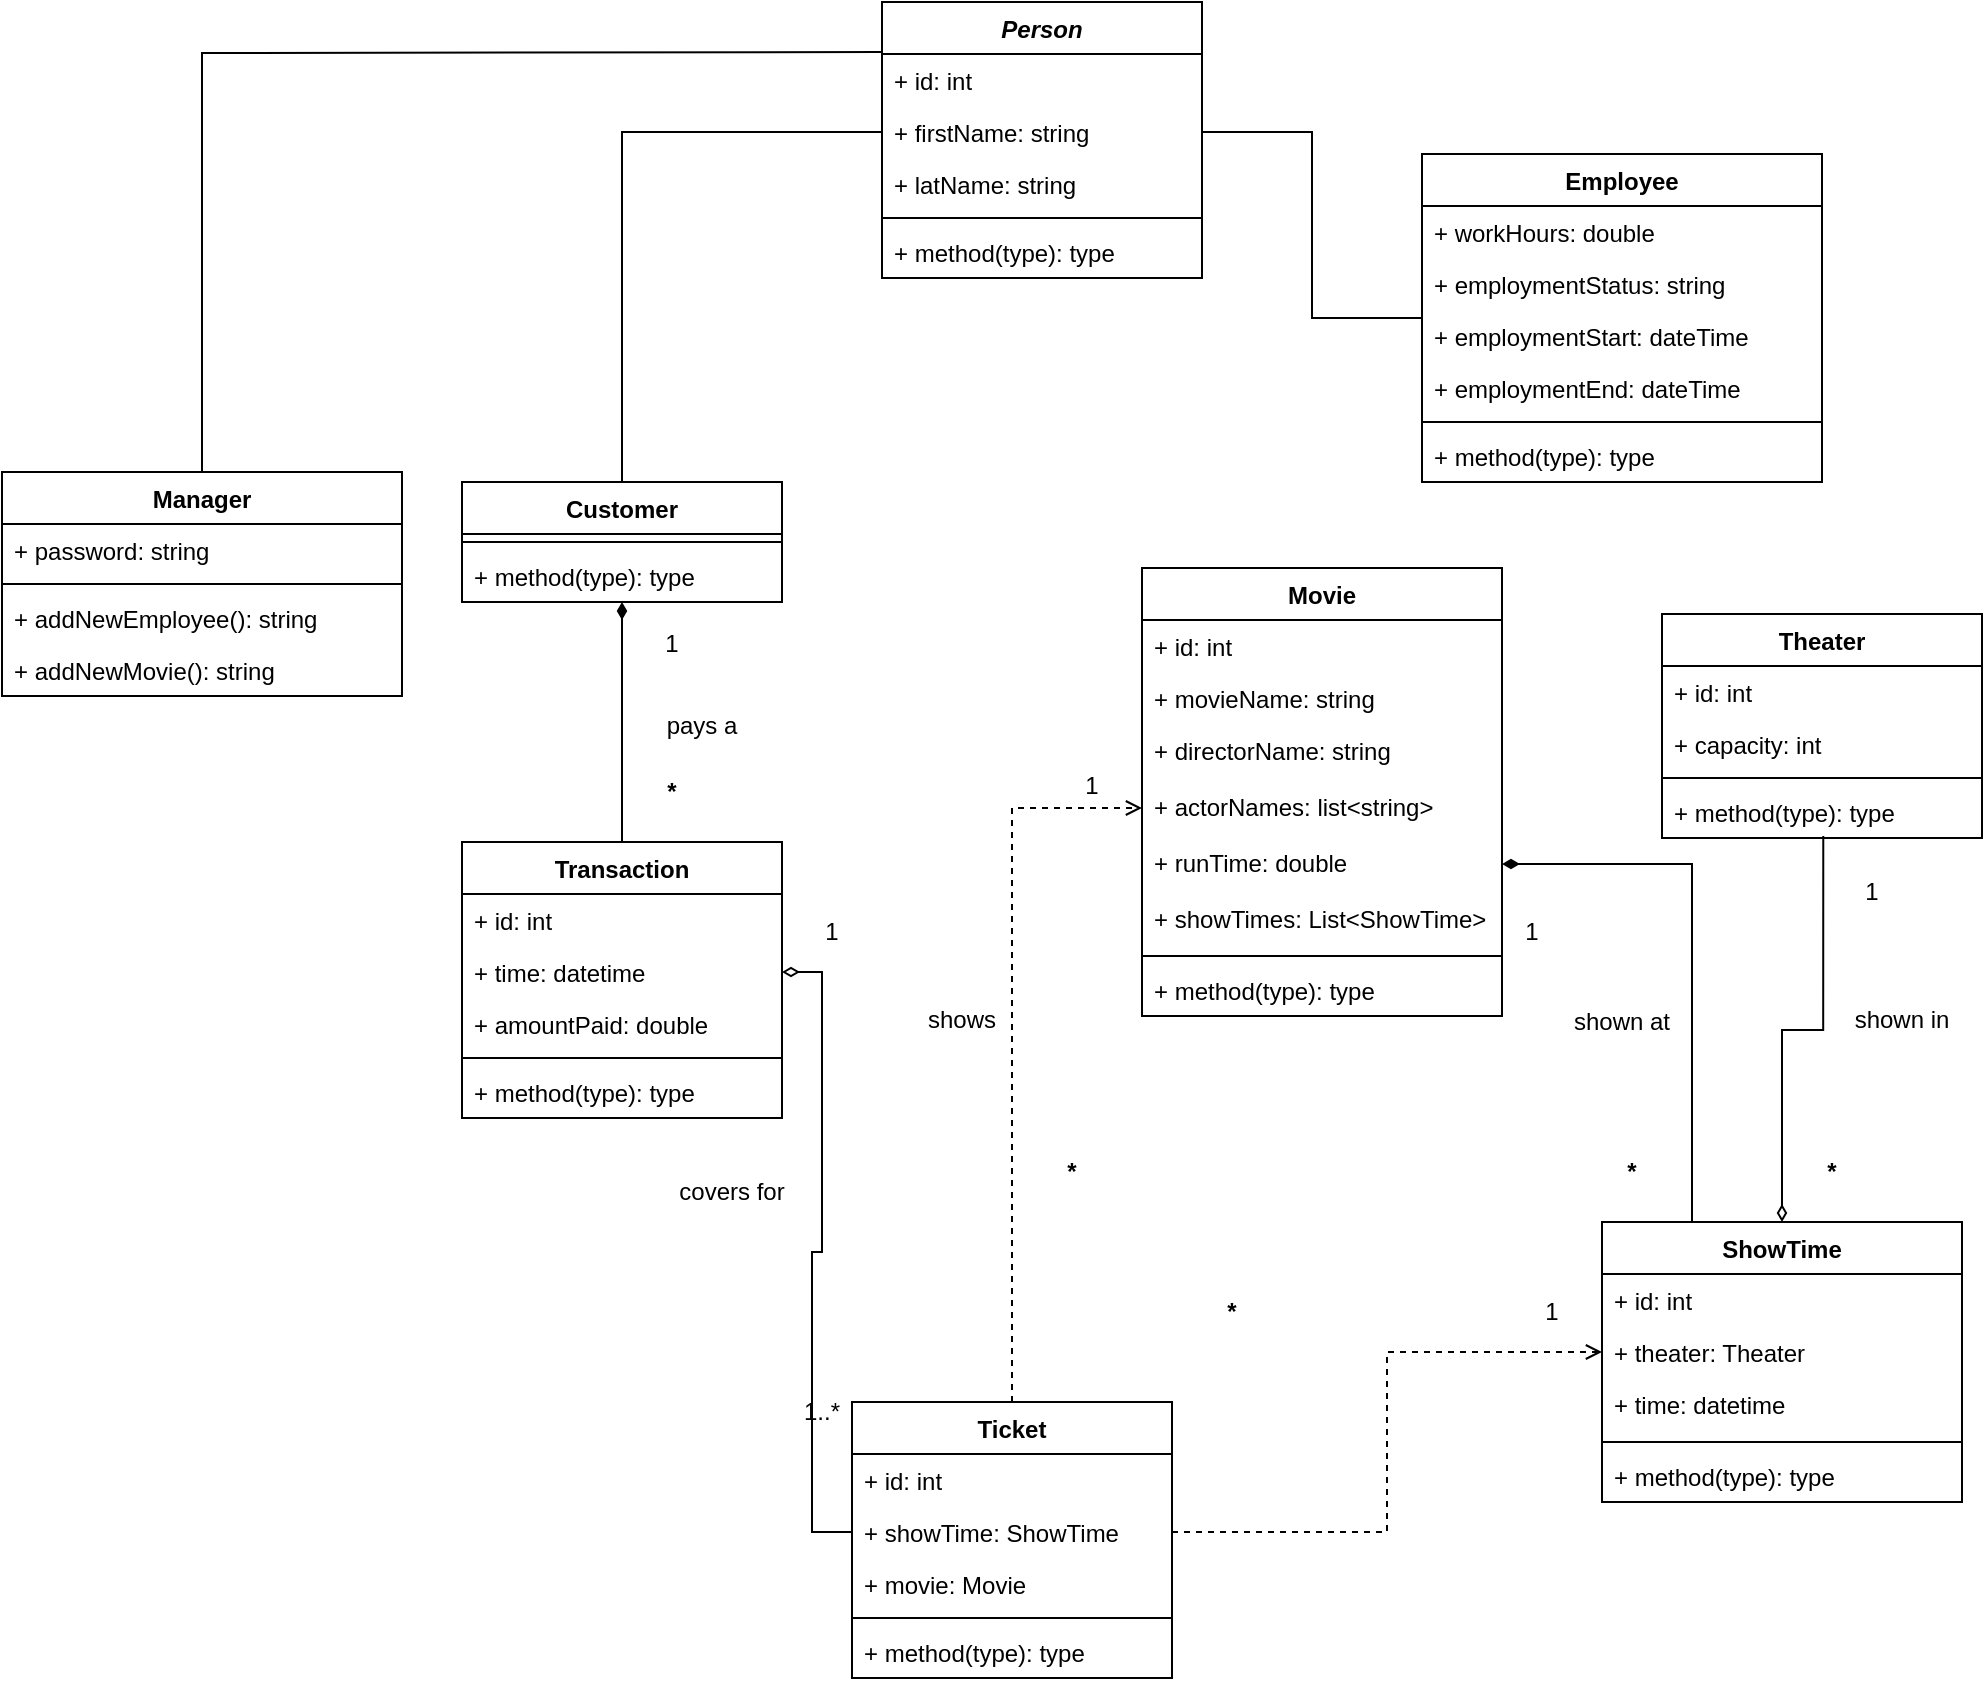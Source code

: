 <mxfile version="16.6.6" type="google"><diagram id="R7lKCc-Q6GCHVgApz4G2" name="Page-1"><mxGraphModel dx="1888" dy="556" grid="1" gridSize="10" guides="1" tooltips="1" connect="1" arrows="1" fold="1" page="1" pageScale="1" pageWidth="850" pageHeight="1100" math="0" shadow="0"><root><mxCell id="0"/><mxCell id="1" parent="0"/><mxCell id="YK9IOZFiA6nCh0Zw0BTn-2" value="Person" style="swimlane;fontStyle=3;align=center;verticalAlign=top;childLayout=stackLayout;horizontal=1;startSize=26;horizontalStack=0;resizeParent=1;resizeParentMax=0;resizeLast=0;collapsible=1;marginBottom=0;" parent="1" vertex="1"><mxGeometry x="260" y="40" width="160" height="138" as="geometry"/></mxCell><mxCell id="YK9IOZFiA6nCh0Zw0BTn-64" value="+ id: int" style="text;strokeColor=none;fillColor=none;align=left;verticalAlign=top;spacingLeft=4;spacingRight=4;overflow=hidden;rotatable=0;points=[[0,0.5],[1,0.5]];portConstraint=eastwest;" parent="YK9IOZFiA6nCh0Zw0BTn-2" vertex="1"><mxGeometry y="26" width="160" height="26" as="geometry"/></mxCell><mxCell id="YK9IOZFiA6nCh0Zw0BTn-3" value="+ firstName: string" style="text;strokeColor=none;fillColor=none;align=left;verticalAlign=top;spacingLeft=4;spacingRight=4;overflow=hidden;rotatable=0;points=[[0,0.5],[1,0.5]];portConstraint=eastwest;" parent="YK9IOZFiA6nCh0Zw0BTn-2" vertex="1"><mxGeometry y="52" width="160" height="26" as="geometry"/></mxCell><mxCell id="YK9IOZFiA6nCh0Zw0BTn-6" value="+ latName: string" style="text;strokeColor=none;fillColor=none;align=left;verticalAlign=top;spacingLeft=4;spacingRight=4;overflow=hidden;rotatable=0;points=[[0,0.5],[1,0.5]];portConstraint=eastwest;" parent="YK9IOZFiA6nCh0Zw0BTn-2" vertex="1"><mxGeometry y="78" width="160" height="26" as="geometry"/></mxCell><mxCell id="YK9IOZFiA6nCh0Zw0BTn-4" value="" style="line;strokeWidth=1;fillColor=none;align=left;verticalAlign=middle;spacingTop=-1;spacingLeft=3;spacingRight=3;rotatable=0;labelPosition=right;points=[];portConstraint=eastwest;" parent="YK9IOZFiA6nCh0Zw0BTn-2" vertex="1"><mxGeometry y="104" width="160" height="8" as="geometry"/></mxCell><mxCell id="YK9IOZFiA6nCh0Zw0BTn-5" value="+ method(type): type" style="text;strokeColor=none;fillColor=none;align=left;verticalAlign=top;spacingLeft=4;spacingRight=4;overflow=hidden;rotatable=0;points=[[0,0.5],[1,0.5]];portConstraint=eastwest;" parent="YK9IOZFiA6nCh0Zw0BTn-2" vertex="1"><mxGeometry y="112" width="160" height="26" as="geometry"/></mxCell><mxCell id="YK9IOZFiA6nCh0Zw0BTn-7" value="Customer" style="swimlane;fontStyle=1;align=center;verticalAlign=top;childLayout=stackLayout;horizontal=1;startSize=26;horizontalStack=0;resizeParent=1;resizeParentMax=0;resizeLast=0;collapsible=1;marginBottom=0;" parent="1" vertex="1"><mxGeometry x="50" y="280" width="160" height="60" as="geometry"/></mxCell><mxCell id="YK9IOZFiA6nCh0Zw0BTn-10" value="" style="line;strokeWidth=1;fillColor=none;align=left;verticalAlign=middle;spacingTop=-1;spacingLeft=3;spacingRight=3;rotatable=0;labelPosition=right;points=[];portConstraint=eastwest;" parent="YK9IOZFiA6nCh0Zw0BTn-7" vertex="1"><mxGeometry y="26" width="160" height="8" as="geometry"/></mxCell><mxCell id="YK9IOZFiA6nCh0Zw0BTn-11" value="+ method(type): type" style="text;strokeColor=none;fillColor=none;align=left;verticalAlign=top;spacingLeft=4;spacingRight=4;overflow=hidden;rotatable=0;points=[[0,0.5],[1,0.5]];portConstraint=eastwest;" parent="YK9IOZFiA6nCh0Zw0BTn-7" vertex="1"><mxGeometry y="34" width="160" height="26" as="geometry"/></mxCell><mxCell id="YK9IOZFiA6nCh0Zw0BTn-12" value="Theater" style="swimlane;fontStyle=1;align=center;verticalAlign=top;childLayout=stackLayout;horizontal=1;startSize=26;horizontalStack=0;resizeParent=1;resizeParentMax=0;resizeLast=0;collapsible=1;marginBottom=0;" parent="1" vertex="1"><mxGeometry x="650" y="346" width="160" height="112" as="geometry"/></mxCell><mxCell id="YK9IOZFiA6nCh0Zw0BTn-13" value="+ id: int" style="text;strokeColor=none;fillColor=none;align=left;verticalAlign=top;spacingLeft=4;spacingRight=4;overflow=hidden;rotatable=0;points=[[0,0.5],[1,0.5]];portConstraint=eastwest;" parent="YK9IOZFiA6nCh0Zw0BTn-12" vertex="1"><mxGeometry y="26" width="160" height="26" as="geometry"/></mxCell><mxCell id="YK9IOZFiA6nCh0Zw0BTn-63" value="+ capacity: int" style="text;strokeColor=none;fillColor=none;align=left;verticalAlign=top;spacingLeft=4;spacingRight=4;overflow=hidden;rotatable=0;points=[[0,0.5],[1,0.5]];portConstraint=eastwest;" parent="YK9IOZFiA6nCh0Zw0BTn-12" vertex="1"><mxGeometry y="52" width="160" height="26" as="geometry"/></mxCell><mxCell id="YK9IOZFiA6nCh0Zw0BTn-14" value="" style="line;strokeWidth=1;fillColor=none;align=left;verticalAlign=middle;spacingTop=-1;spacingLeft=3;spacingRight=3;rotatable=0;labelPosition=right;points=[];portConstraint=eastwest;" parent="YK9IOZFiA6nCh0Zw0BTn-12" vertex="1"><mxGeometry y="78" width="160" height="8" as="geometry"/></mxCell><mxCell id="YK9IOZFiA6nCh0Zw0BTn-15" value="+ method(type): type" style="text;strokeColor=none;fillColor=none;align=left;verticalAlign=top;spacingLeft=4;spacingRight=4;overflow=hidden;rotatable=0;points=[[0,0.5],[1,0.5]];portConstraint=eastwest;" parent="YK9IOZFiA6nCh0Zw0BTn-12" vertex="1"><mxGeometry y="86" width="160" height="26" as="geometry"/></mxCell><mxCell id="YK9IOZFiA6nCh0Zw0BTn-20" value="Ticket" style="swimlane;fontStyle=1;align=center;verticalAlign=top;childLayout=stackLayout;horizontal=1;startSize=26;horizontalStack=0;resizeParent=1;resizeParentMax=0;resizeLast=0;collapsible=1;marginBottom=0;" parent="1" vertex="1"><mxGeometry x="245" y="740" width="160" height="138" as="geometry"><mxRectangle x="250" y="650" width="70" height="26" as="alternateBounds"/></mxGeometry></mxCell><mxCell id="YK9IOZFiA6nCh0Zw0BTn-59" value="+ id: int" style="text;strokeColor=none;fillColor=none;align=left;verticalAlign=top;spacingLeft=4;spacingRight=4;overflow=hidden;rotatable=0;points=[[0,0.5],[1,0.5]];portConstraint=eastwest;" parent="YK9IOZFiA6nCh0Zw0BTn-20" vertex="1"><mxGeometry y="26" width="160" height="26" as="geometry"/></mxCell><mxCell id="YK9IOZFiA6nCh0Zw0BTn-21" value="+ showTime: ShowTime" style="text;strokeColor=none;fillColor=none;align=left;verticalAlign=top;spacingLeft=4;spacingRight=4;overflow=hidden;rotatable=0;points=[[0,0.5],[1,0.5]];portConstraint=eastwest;" parent="YK9IOZFiA6nCh0Zw0BTn-20" vertex="1"><mxGeometry y="52" width="160" height="26" as="geometry"/></mxCell><mxCell id="YK9IOZFiA6nCh0Zw0BTn-61" value="+ movie: Movie" style="text;strokeColor=none;fillColor=none;align=left;verticalAlign=top;spacingLeft=4;spacingRight=4;overflow=hidden;rotatable=0;points=[[0,0.5],[1,0.5]];portConstraint=eastwest;" parent="YK9IOZFiA6nCh0Zw0BTn-20" vertex="1"><mxGeometry y="78" width="160" height="26" as="geometry"/></mxCell><mxCell id="YK9IOZFiA6nCh0Zw0BTn-22" value="" style="line;strokeWidth=1;fillColor=none;align=left;verticalAlign=middle;spacingTop=-1;spacingLeft=3;spacingRight=3;rotatable=0;labelPosition=right;points=[];portConstraint=eastwest;" parent="YK9IOZFiA6nCh0Zw0BTn-20" vertex="1"><mxGeometry y="104" width="160" height="8" as="geometry"/></mxCell><mxCell id="YK9IOZFiA6nCh0Zw0BTn-23" value="+ method(type): type" style="text;strokeColor=none;fillColor=none;align=left;verticalAlign=top;spacingLeft=4;spacingRight=4;overflow=hidden;rotatable=0;points=[[0,0.5],[1,0.5]];portConstraint=eastwest;" parent="YK9IOZFiA6nCh0Zw0BTn-20" vertex="1"><mxGeometry y="112" width="160" height="26" as="geometry"/></mxCell><mxCell id="YK9IOZFiA6nCh0Zw0BTn-24" value="Movie" style="swimlane;fontStyle=1;align=center;verticalAlign=top;childLayout=stackLayout;horizontal=1;startSize=26;horizontalStack=0;resizeParent=1;resizeParentMax=0;resizeLast=0;collapsible=1;marginBottom=0;" parent="1" vertex="1"><mxGeometry x="390" y="323" width="180" height="224" as="geometry"/></mxCell><mxCell id="YK9IOZFiA6nCh0Zw0BTn-56" value="+ id: int" style="text;strokeColor=none;fillColor=none;align=left;verticalAlign=top;spacingLeft=4;spacingRight=4;overflow=hidden;rotatable=0;points=[[0,0.5],[1,0.5]];portConstraint=eastwest;" parent="YK9IOZFiA6nCh0Zw0BTn-24" vertex="1"><mxGeometry y="26" width="180" height="26" as="geometry"/></mxCell><mxCell id="YK9IOZFiA6nCh0Zw0BTn-25" value="+ movieName: string" style="text;strokeColor=none;fillColor=none;align=left;verticalAlign=top;spacingLeft=4;spacingRight=4;overflow=hidden;rotatable=0;points=[[0,0.5],[1,0.5]];portConstraint=eastwest;" parent="YK9IOZFiA6nCh0Zw0BTn-24" vertex="1"><mxGeometry y="52" width="180" height="26" as="geometry"/></mxCell><mxCell id="YK9IOZFiA6nCh0Zw0BTn-41" value="+ directorName: string" style="text;strokeColor=none;fillColor=none;align=left;verticalAlign=top;spacingLeft=4;spacingRight=4;overflow=hidden;rotatable=0;points=[[0,0.5],[1,0.5]];portConstraint=eastwest;" parent="YK9IOZFiA6nCh0Zw0BTn-24" vertex="1"><mxGeometry y="78" width="180" height="28" as="geometry"/></mxCell><mxCell id="YK9IOZFiA6nCh0Zw0BTn-42" value="+ actorNames: list&lt;string&gt;" style="text;strokeColor=none;fillColor=none;align=left;verticalAlign=top;spacingLeft=4;spacingRight=4;overflow=hidden;rotatable=0;points=[[0,0.5],[1,0.5]];portConstraint=eastwest;" parent="YK9IOZFiA6nCh0Zw0BTn-24" vertex="1"><mxGeometry y="106" width="180" height="28" as="geometry"/></mxCell><mxCell id="YK9IOZFiA6nCh0Zw0BTn-43" value="+ runTime: double" style="text;strokeColor=none;fillColor=none;align=left;verticalAlign=top;spacingLeft=4;spacingRight=4;overflow=hidden;rotatable=0;points=[[0,0.5],[1,0.5]];portConstraint=eastwest;" parent="YK9IOZFiA6nCh0Zw0BTn-24" vertex="1"><mxGeometry y="134" width="180" height="28" as="geometry"/></mxCell><mxCell id="YK9IOZFiA6nCh0Zw0BTn-44" value="+ showTimes: List&lt;ShowTime&gt;" style="text;strokeColor=none;fillColor=none;align=left;verticalAlign=top;spacingLeft=4;spacingRight=4;overflow=hidden;rotatable=0;points=[[0,0.5],[1,0.5]];portConstraint=eastwest;" parent="YK9IOZFiA6nCh0Zw0BTn-24" vertex="1"><mxGeometry y="162" width="180" height="28" as="geometry"/></mxCell><mxCell id="YK9IOZFiA6nCh0Zw0BTn-26" value="" style="line;strokeWidth=1;fillColor=none;align=left;verticalAlign=middle;spacingTop=-1;spacingLeft=3;spacingRight=3;rotatable=0;labelPosition=right;points=[];portConstraint=eastwest;" parent="YK9IOZFiA6nCh0Zw0BTn-24" vertex="1"><mxGeometry y="190" width="180" height="8" as="geometry"/></mxCell><mxCell id="YK9IOZFiA6nCh0Zw0BTn-27" value="+ method(type): type" style="text;strokeColor=none;fillColor=none;align=left;verticalAlign=top;spacingLeft=4;spacingRight=4;overflow=hidden;rotatable=0;points=[[0,0.5],[1,0.5]];portConstraint=eastwest;" parent="YK9IOZFiA6nCh0Zw0BTn-24" vertex="1"><mxGeometry y="198" width="180" height="26" as="geometry"/></mxCell><mxCell id="YK9IOZFiA6nCh0Zw0BTn-28" value="Transaction" style="swimlane;fontStyle=1;align=center;verticalAlign=top;childLayout=stackLayout;horizontal=1;startSize=26;horizontalStack=0;resizeParent=1;resizeParentMax=0;resizeLast=0;collapsible=1;marginBottom=0;" parent="1" vertex="1"><mxGeometry x="50" y="460" width="160" height="138" as="geometry"/></mxCell><mxCell id="YK9IOZFiA6nCh0Zw0BTn-54" value="+ id: int" style="text;strokeColor=none;fillColor=none;align=left;verticalAlign=top;spacingLeft=4;spacingRight=4;overflow=hidden;rotatable=0;points=[[0,0.5],[1,0.5]];portConstraint=eastwest;" parent="YK9IOZFiA6nCh0Zw0BTn-28" vertex="1"><mxGeometry y="26" width="160" height="26" as="geometry"/></mxCell><mxCell id="YK9IOZFiA6nCh0Zw0BTn-29" value="+ time: datetime" style="text;strokeColor=none;fillColor=none;align=left;verticalAlign=top;spacingLeft=4;spacingRight=4;overflow=hidden;rotatable=0;points=[[0,0.5],[1,0.5]];portConstraint=eastwest;" parent="YK9IOZFiA6nCh0Zw0BTn-28" vertex="1"><mxGeometry y="52" width="160" height="26" as="geometry"/></mxCell><mxCell id="YK9IOZFiA6nCh0Zw0BTn-40" value="+ amountPaid: double" style="text;strokeColor=none;fillColor=none;align=left;verticalAlign=top;spacingLeft=4;spacingRight=4;overflow=hidden;rotatable=0;points=[[0,0.5],[1,0.5]];portConstraint=eastwest;" parent="YK9IOZFiA6nCh0Zw0BTn-28" vertex="1"><mxGeometry y="78" width="160" height="26" as="geometry"/></mxCell><mxCell id="YK9IOZFiA6nCh0Zw0BTn-30" value="" style="line;strokeWidth=1;fillColor=none;align=left;verticalAlign=middle;spacingTop=-1;spacingLeft=3;spacingRight=3;rotatable=0;labelPosition=right;points=[];portConstraint=eastwest;" parent="YK9IOZFiA6nCh0Zw0BTn-28" vertex="1"><mxGeometry y="104" width="160" height="8" as="geometry"/></mxCell><mxCell id="YK9IOZFiA6nCh0Zw0BTn-31" value="+ method(type): type" style="text;strokeColor=none;fillColor=none;align=left;verticalAlign=top;spacingLeft=4;spacingRight=4;overflow=hidden;rotatable=0;points=[[0,0.5],[1,0.5]];portConstraint=eastwest;" parent="YK9IOZFiA6nCh0Zw0BTn-28" vertex="1"><mxGeometry y="112" width="160" height="26" as="geometry"/></mxCell><mxCell id="YK9IOZFiA6nCh0Zw0BTn-32" value="Employee" style="swimlane;fontStyle=1;align=center;verticalAlign=top;childLayout=stackLayout;horizontal=1;startSize=26;horizontalStack=0;resizeParent=1;resizeParentMax=0;resizeLast=0;collapsible=1;marginBottom=0;" parent="1" vertex="1"><mxGeometry x="530" y="116" width="200" height="164" as="geometry"/></mxCell><mxCell id="YK9IOZFiA6nCh0Zw0BTn-33" value="+ workHours: double" style="text;strokeColor=none;fillColor=none;align=left;verticalAlign=top;spacingLeft=4;spacingRight=4;overflow=hidden;rotatable=0;points=[[0,0.5],[1,0.5]];portConstraint=eastwest;" parent="YK9IOZFiA6nCh0Zw0BTn-32" vertex="1"><mxGeometry y="26" width="200" height="26" as="geometry"/></mxCell><mxCell id="YK9IOZFiA6nCh0Zw0BTn-53" value="+ employmentStatus: string" style="text;strokeColor=none;fillColor=none;align=left;verticalAlign=top;spacingLeft=4;spacingRight=4;overflow=hidden;rotatable=0;points=[[0,0.5],[1,0.5]];portConstraint=eastwest;" parent="YK9IOZFiA6nCh0Zw0BTn-32" vertex="1"><mxGeometry y="52" width="200" height="26" as="geometry"/></mxCell><mxCell id="YK9IOZFiA6nCh0Zw0BTn-65" value="+ employmentStart: dateTime" style="text;strokeColor=none;fillColor=none;align=left;verticalAlign=top;spacingLeft=4;spacingRight=4;overflow=hidden;rotatable=0;points=[[0,0.5],[1,0.5]];portConstraint=eastwest;" parent="YK9IOZFiA6nCh0Zw0BTn-32" vertex="1"><mxGeometry y="78" width="200" height="26" as="geometry"/></mxCell><mxCell id="YK9IOZFiA6nCh0Zw0BTn-66" value="+ employmentEnd: dateTime" style="text;strokeColor=none;fillColor=none;align=left;verticalAlign=top;spacingLeft=4;spacingRight=4;overflow=hidden;rotatable=0;points=[[0,0.5],[1,0.5]];portConstraint=eastwest;" parent="YK9IOZFiA6nCh0Zw0BTn-32" vertex="1"><mxGeometry y="104" width="200" height="26" as="geometry"/></mxCell><mxCell id="YK9IOZFiA6nCh0Zw0BTn-34" value="" style="line;strokeWidth=1;fillColor=none;align=left;verticalAlign=middle;spacingTop=-1;spacingLeft=3;spacingRight=3;rotatable=0;labelPosition=right;points=[];portConstraint=eastwest;" parent="YK9IOZFiA6nCh0Zw0BTn-32" vertex="1"><mxGeometry y="130" width="200" height="8" as="geometry"/></mxCell><mxCell id="YK9IOZFiA6nCh0Zw0BTn-35" value="+ method(type): type" style="text;strokeColor=none;fillColor=none;align=left;verticalAlign=top;spacingLeft=4;spacingRight=4;overflow=hidden;rotatable=0;points=[[0,0.5],[1,0.5]];portConstraint=eastwest;" parent="YK9IOZFiA6nCh0Zw0BTn-32" vertex="1"><mxGeometry y="138" width="200" height="26" as="geometry"/></mxCell><mxCell id="VKU58rCeivDx4ROwFBD7-10" style="edgeStyle=orthogonalEdgeStyle;rounded=0;orthogonalLoop=1;jettySize=auto;html=1;exitX=0.5;exitY=0;exitDx=0;exitDy=0;entryX=0.504;entryY=0.962;entryDx=0;entryDy=0;entryPerimeter=0;endArrow=none;endFill=0;startArrow=diamondThin;startFill=0;" parent="1" source="YK9IOZFiA6nCh0Zw0BTn-45" target="YK9IOZFiA6nCh0Zw0BTn-15" edge="1"><mxGeometry relative="1" as="geometry"/></mxCell><mxCell id="YK9IOZFiA6nCh0Zw0BTn-45" value="ShowTime" style="swimlane;fontStyle=1;align=center;verticalAlign=top;childLayout=stackLayout;horizontal=1;startSize=26;horizontalStack=0;resizeParent=1;resizeParentMax=0;resizeLast=0;collapsible=1;marginBottom=0;" parent="1" vertex="1"><mxGeometry x="620" y="650" width="180" height="140" as="geometry"/></mxCell><mxCell id="YK9IOZFiA6nCh0Zw0BTn-57" value="+ id: int" style="text;strokeColor=none;fillColor=none;align=left;verticalAlign=top;spacingLeft=4;spacingRight=4;overflow=hidden;rotatable=0;points=[[0,0.5],[1,0.5]];portConstraint=eastwest;" parent="YK9IOZFiA6nCh0Zw0BTn-45" vertex="1"><mxGeometry y="26" width="180" height="26" as="geometry"/></mxCell><mxCell id="YK9IOZFiA6nCh0Zw0BTn-46" value="+ theater: Theater" style="text;strokeColor=none;fillColor=none;align=left;verticalAlign=top;spacingLeft=4;spacingRight=4;overflow=hidden;rotatable=0;points=[[0,0.5],[1,0.5]];portConstraint=eastwest;" parent="YK9IOZFiA6nCh0Zw0BTn-45" vertex="1"><mxGeometry y="52" width="180" height="26" as="geometry"/></mxCell><mxCell id="YK9IOZFiA6nCh0Zw0BTn-47" value="+ time: datetime" style="text;strokeColor=none;fillColor=none;align=left;verticalAlign=top;spacingLeft=4;spacingRight=4;overflow=hidden;rotatable=0;points=[[0,0.5],[1,0.5]];portConstraint=eastwest;" parent="YK9IOZFiA6nCh0Zw0BTn-45" vertex="1"><mxGeometry y="78" width="180" height="28" as="geometry"/></mxCell><mxCell id="YK9IOZFiA6nCh0Zw0BTn-51" value="" style="line;strokeWidth=1;fillColor=none;align=left;verticalAlign=middle;spacingTop=-1;spacingLeft=3;spacingRight=3;rotatable=0;labelPosition=right;points=[];portConstraint=eastwest;" parent="YK9IOZFiA6nCh0Zw0BTn-45" vertex="1"><mxGeometry y="106" width="180" height="8" as="geometry"/></mxCell><mxCell id="YK9IOZFiA6nCh0Zw0BTn-52" value="+ method(type): type" style="text;strokeColor=none;fillColor=none;align=left;verticalAlign=top;spacingLeft=4;spacingRight=4;overflow=hidden;rotatable=0;points=[[0,0.5],[1,0.5]];portConstraint=eastwest;" parent="YK9IOZFiA6nCh0Zw0BTn-45" vertex="1"><mxGeometry y="114" width="180" height="26" as="geometry"/></mxCell><mxCell id="VKU58rCeivDx4ROwFBD7-9" style="edgeStyle=orthogonalEdgeStyle;rounded=0;orthogonalLoop=1;jettySize=auto;html=1;exitX=1;exitY=0.5;exitDx=0;exitDy=0;entryX=0;entryY=0.5;entryDx=0;entryDy=0;endArrow=open;endFill=0;dashed=1;" parent="1" source="YK9IOZFiA6nCh0Zw0BTn-21" target="YK9IOZFiA6nCh0Zw0BTn-46" edge="1"><mxGeometry relative="1" as="geometry"/></mxCell><mxCell id="VKU58rCeivDx4ROwFBD7-11" style="edgeStyle=orthogonalEdgeStyle;rounded=0;orthogonalLoop=1;jettySize=auto;html=1;entryX=0;entryY=0.5;entryDx=0;entryDy=0;exitX=0.5;exitY=0;exitDx=0;exitDy=0;endArrow=open;endFill=0;startArrow=none;startFill=0;dashed=1;" parent="1" source="YK9IOZFiA6nCh0Zw0BTn-20" target="YK9IOZFiA6nCh0Zw0BTn-42" edge="1"><mxGeometry relative="1" as="geometry"><mxPoint x="360" y="530" as="sourcePoint"/></mxGeometry></mxCell><mxCell id="VKU58rCeivDx4ROwFBD7-12" style="edgeStyle=orthogonalEdgeStyle;rounded=0;orthogonalLoop=1;jettySize=auto;html=1;exitX=1;exitY=0.5;exitDx=0;exitDy=0;entryX=0.25;entryY=0;entryDx=0;entryDy=0;endArrow=none;endFill=0;startArrow=diamondThin;startFill=1;" parent="1" source="YK9IOZFiA6nCh0Zw0BTn-43" target="YK9IOZFiA6nCh0Zw0BTn-45" edge="1"><mxGeometry relative="1" as="geometry"/></mxCell><mxCell id="VKU58rCeivDx4ROwFBD7-13" value="1" style="text;html=1;strokeColor=none;fillColor=none;align=center;verticalAlign=middle;whiteSpace=wrap;rounded=0;" parent="1" vertex="1"><mxGeometry x="570" y="490" width="30" height="30" as="geometry"/></mxCell><mxCell id="VKU58rCeivDx4ROwFBD7-14" value="1" style="text;html=1;strokeColor=none;fillColor=none;align=center;verticalAlign=middle;whiteSpace=wrap;rounded=0;" parent="1" vertex="1"><mxGeometry x="350" y="417" width="30" height="30" as="geometry"/></mxCell><mxCell id="VKU58rCeivDx4ROwFBD7-15" value="*" style="text;html=1;strokeColor=none;fillColor=none;align=center;verticalAlign=middle;whiteSpace=wrap;rounded=0;fontStyle=1" parent="1" vertex="1"><mxGeometry x="340" y="610" width="30" height="30" as="geometry"/></mxCell><mxCell id="VKU58rCeivDx4ROwFBD7-16" value="*" style="text;html=1;strokeColor=none;fillColor=none;align=center;verticalAlign=middle;whiteSpace=wrap;rounded=0;fontStyle=1" parent="1" vertex="1"><mxGeometry x="620" y="610" width="30" height="30" as="geometry"/></mxCell><mxCell id="VKU58rCeivDx4ROwFBD7-17" value="*" style="text;html=1;strokeColor=none;fillColor=none;align=center;verticalAlign=middle;whiteSpace=wrap;rounded=0;fontStyle=1" parent="1" vertex="1"><mxGeometry x="720" y="610" width="30" height="30" as="geometry"/></mxCell><mxCell id="VKU58rCeivDx4ROwFBD7-18" value="&lt;span style=&quot;font-weight: normal&quot;&gt;1&lt;/span&gt;" style="text;html=1;strokeColor=none;fillColor=none;align=center;verticalAlign=middle;whiteSpace=wrap;rounded=0;fontStyle=1" parent="1" vertex="1"><mxGeometry x="740" y="470" width="30" height="30" as="geometry"/></mxCell><mxCell id="VKU58rCeivDx4ROwFBD7-19" style="edgeStyle=orthogonalEdgeStyle;rounded=0;orthogonalLoop=1;jettySize=auto;html=1;exitX=1;exitY=0.5;exitDx=0;exitDy=0;entryX=0;entryY=0.5;entryDx=0;entryDy=0;endArrow=none;endFill=0;startArrow=diamondThin;startFill=0;" parent="1" source="YK9IOZFiA6nCh0Zw0BTn-29" target="YK9IOZFiA6nCh0Zw0BTn-21" edge="1"><mxGeometry relative="1" as="geometry"/></mxCell><mxCell id="VKU58rCeivDx4ROwFBD7-20" value="1" style="text;html=1;strokeColor=none;fillColor=none;align=center;verticalAlign=middle;whiteSpace=wrap;rounded=0;" parent="1" vertex="1"><mxGeometry x="220" y="490" width="30" height="30" as="geometry"/></mxCell><mxCell id="VKU58rCeivDx4ROwFBD7-22" value="1..*" style="text;html=1;strokeColor=none;fillColor=none;align=center;verticalAlign=middle;whiteSpace=wrap;rounded=0;fontStyle=0" parent="1" vertex="1"><mxGeometry x="215" y="730" width="30" height="30" as="geometry"/></mxCell><mxCell id="VKU58rCeivDx4ROwFBD7-26" value="*" style="text;html=1;strokeColor=none;fillColor=none;align=center;verticalAlign=middle;whiteSpace=wrap;rounded=0;fontStyle=1" parent="1" vertex="1"><mxGeometry x="420" y="680" width="30" height="30" as="geometry"/></mxCell><mxCell id="VKU58rCeivDx4ROwFBD7-27" value="1" style="text;html=1;strokeColor=none;fillColor=none;align=center;verticalAlign=middle;whiteSpace=wrap;rounded=0;" parent="1" vertex="1"><mxGeometry x="580" y="680" width="30" height="30" as="geometry"/></mxCell><mxCell id="VKU58rCeivDx4ROwFBD7-30" style="edgeStyle=orthogonalEdgeStyle;rounded=0;orthogonalLoop=1;jettySize=auto;html=1;exitX=0;exitY=0.5;exitDx=0;exitDy=0;entryX=0.5;entryY=0;entryDx=0;entryDy=0;startArrow=none;startFill=0;endArrow=none;endFill=0;" parent="1" source="YK9IOZFiA6nCh0Zw0BTn-3" target="YK9IOZFiA6nCh0Zw0BTn-7" edge="1"><mxGeometry relative="1" as="geometry"/></mxCell><mxCell id="VKU58rCeivDx4ROwFBD7-31" style="edgeStyle=orthogonalEdgeStyle;rounded=0;orthogonalLoop=1;jettySize=auto;html=1;exitX=1;exitY=0.5;exitDx=0;exitDy=0;entryX=0;entryY=0.5;entryDx=0;entryDy=0;endArrow=none;endFill=0;startArrow=none;startFill=0;" parent="1" source="YK9IOZFiA6nCh0Zw0BTn-3" target="YK9IOZFiA6nCh0Zw0BTn-32" edge="1"><mxGeometry relative="1" as="geometry"/></mxCell><mxCell id="VKU58rCeivDx4ROwFBD7-32" value="" style="endArrow=none;html=1;rounded=0;entryX=0.5;entryY=0;entryDx=0;entryDy=0;endFill=0;startArrow=diamondThin;startFill=1;" parent="1" source="YK9IOZFiA6nCh0Zw0BTn-11" target="YK9IOZFiA6nCh0Zw0BTn-28" edge="1"><mxGeometry width="50" height="50" relative="1" as="geometry"><mxPoint x="400" y="430" as="sourcePoint"/><mxPoint x="450" y="380" as="targetPoint"/></mxGeometry></mxCell><mxCell id="VKU58rCeivDx4ROwFBD7-33" value="*" style="text;html=1;strokeColor=none;fillColor=none;align=center;verticalAlign=middle;whiteSpace=wrap;rounded=0;fontStyle=1" parent="1" vertex="1"><mxGeometry x="140" y="420" width="30" height="30" as="geometry"/></mxCell><mxCell id="VKU58rCeivDx4ROwFBD7-34" value="1" style="text;html=1;strokeColor=none;fillColor=none;align=center;verticalAlign=middle;whiteSpace=wrap;rounded=0;" parent="1" vertex="1"><mxGeometry x="140" y="346" width="30" height="30" as="geometry"/></mxCell><mxCell id="VKU58rCeivDx4ROwFBD7-39" value="pays a" style="text;html=1;strokeColor=none;fillColor=none;align=center;verticalAlign=middle;whiteSpace=wrap;rounded=0;" parent="1" vertex="1"><mxGeometry x="140" y="387" width="60" height="30" as="geometry"/></mxCell><mxCell id="VKU58rCeivDx4ROwFBD7-40" value="shown in" style="text;html=1;strokeColor=none;fillColor=none;align=center;verticalAlign=middle;whiteSpace=wrap;rounded=0;" parent="1" vertex="1"><mxGeometry x="740" y="534" width="60" height="30" as="geometry"/></mxCell><mxCell id="VKU58rCeivDx4ROwFBD7-41" value="covers for" style="text;html=1;strokeColor=none;fillColor=none;align=center;verticalAlign=middle;whiteSpace=wrap;rounded=0;" parent="1" vertex="1"><mxGeometry x="155" y="620" width="60" height="30" as="geometry"/></mxCell><mxCell id="VKU58rCeivDx4ROwFBD7-42" value="shown at" style="text;html=1;strokeColor=none;fillColor=none;align=center;verticalAlign=middle;whiteSpace=wrap;rounded=0;" parent="1" vertex="1"><mxGeometry x="600" y="535" width="60" height="30" as="geometry"/></mxCell><mxCell id="VKU58rCeivDx4ROwFBD7-45" value="shows" style="text;html=1;strokeColor=none;fillColor=none;align=center;verticalAlign=middle;whiteSpace=wrap;rounded=0;" parent="1" vertex="1"><mxGeometry x="270" y="534" width="60" height="30" as="geometry"/></mxCell><mxCell id="mtGdi9U_OjcJR0qXCHrt-1" value="Manager" style="swimlane;fontStyle=1;align=center;verticalAlign=top;childLayout=stackLayout;horizontal=1;startSize=26;horizontalStack=0;resizeParent=1;resizeParentMax=0;resizeLast=0;collapsible=1;marginBottom=0;" parent="1" vertex="1"><mxGeometry x="-180" y="275" width="200" height="112" as="geometry"/></mxCell><mxCell id="mtGdi9U_OjcJR0qXCHrt-2" value="+ password: string" style="text;strokeColor=none;fillColor=none;align=left;verticalAlign=top;spacingLeft=4;spacingRight=4;overflow=hidden;rotatable=0;points=[[0,0.5],[1,0.5]];portConstraint=eastwest;" parent="mtGdi9U_OjcJR0qXCHrt-1" vertex="1"><mxGeometry y="26" width="200" height="26" as="geometry"/></mxCell><mxCell id="mtGdi9U_OjcJR0qXCHrt-3" value="" style="line;strokeWidth=1;fillColor=none;align=left;verticalAlign=middle;spacingTop=-1;spacingLeft=3;spacingRight=3;rotatable=0;labelPosition=right;points=[];portConstraint=eastwest;" parent="mtGdi9U_OjcJR0qXCHrt-1" vertex="1"><mxGeometry y="52" width="200" height="8" as="geometry"/></mxCell><mxCell id="mtGdi9U_OjcJR0qXCHrt-4" value="+ addNewEmployee(): string" style="text;strokeColor=none;fillColor=none;align=left;verticalAlign=top;spacingLeft=4;spacingRight=4;overflow=hidden;rotatable=0;points=[[0,0.5],[1,0.5]];portConstraint=eastwest;" parent="mtGdi9U_OjcJR0qXCHrt-1" vertex="1"><mxGeometry y="60" width="200" height="26" as="geometry"/></mxCell><mxCell id="mtGdi9U_OjcJR0qXCHrt-5" value="+ addNewMovie(): string" style="text;strokeColor=none;fillColor=none;align=left;verticalAlign=top;spacingLeft=4;spacingRight=4;overflow=hidden;rotatable=0;points=[[0,0.5],[1,0.5]];portConstraint=eastwest;" parent="mtGdi9U_OjcJR0qXCHrt-1" vertex="1"><mxGeometry y="86" width="200" height="26" as="geometry"/></mxCell><mxCell id="mtGdi9U_OjcJR0qXCHrt-8" style="edgeStyle=orthogonalEdgeStyle;rounded=0;orthogonalLoop=1;jettySize=auto;html=1;exitX=0;exitY=0.5;exitDx=0;exitDy=0;entryX=0.5;entryY=0;entryDx=0;entryDy=0;startArrow=none;startFill=0;endArrow=none;endFill=0;" parent="1" target="mtGdi9U_OjcJR0qXCHrt-1" edge="1"><mxGeometry relative="1" as="geometry"><mxPoint x="260" y="65" as="sourcePoint"/><mxPoint x="130" y="240" as="targetPoint"/></mxGeometry></mxCell></root></mxGraphModel></diagram></mxfile>